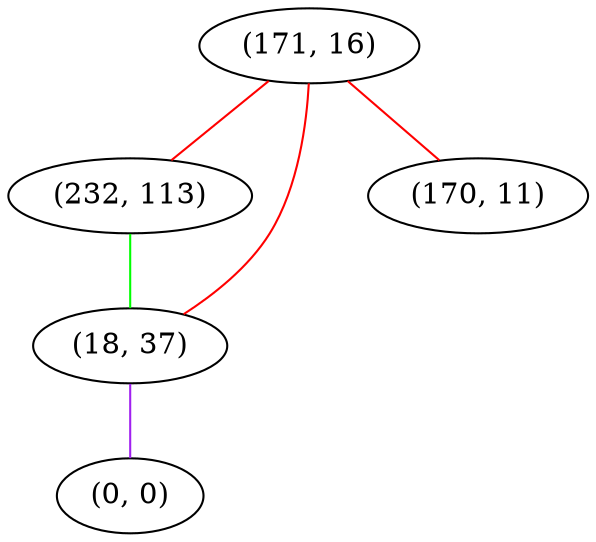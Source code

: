 graph "" {
"(171, 16)";
"(232, 113)";
"(18, 37)";
"(0, 0)";
"(170, 11)";
"(171, 16)" -- "(232, 113)"  [color=red, key=0, weight=1];
"(171, 16)" -- "(18, 37)"  [color=red, key=0, weight=1];
"(171, 16)" -- "(170, 11)"  [color=red, key=0, weight=1];
"(232, 113)" -- "(18, 37)"  [color=green, key=0, weight=2];
"(18, 37)" -- "(0, 0)"  [color=purple, key=0, weight=4];
}
